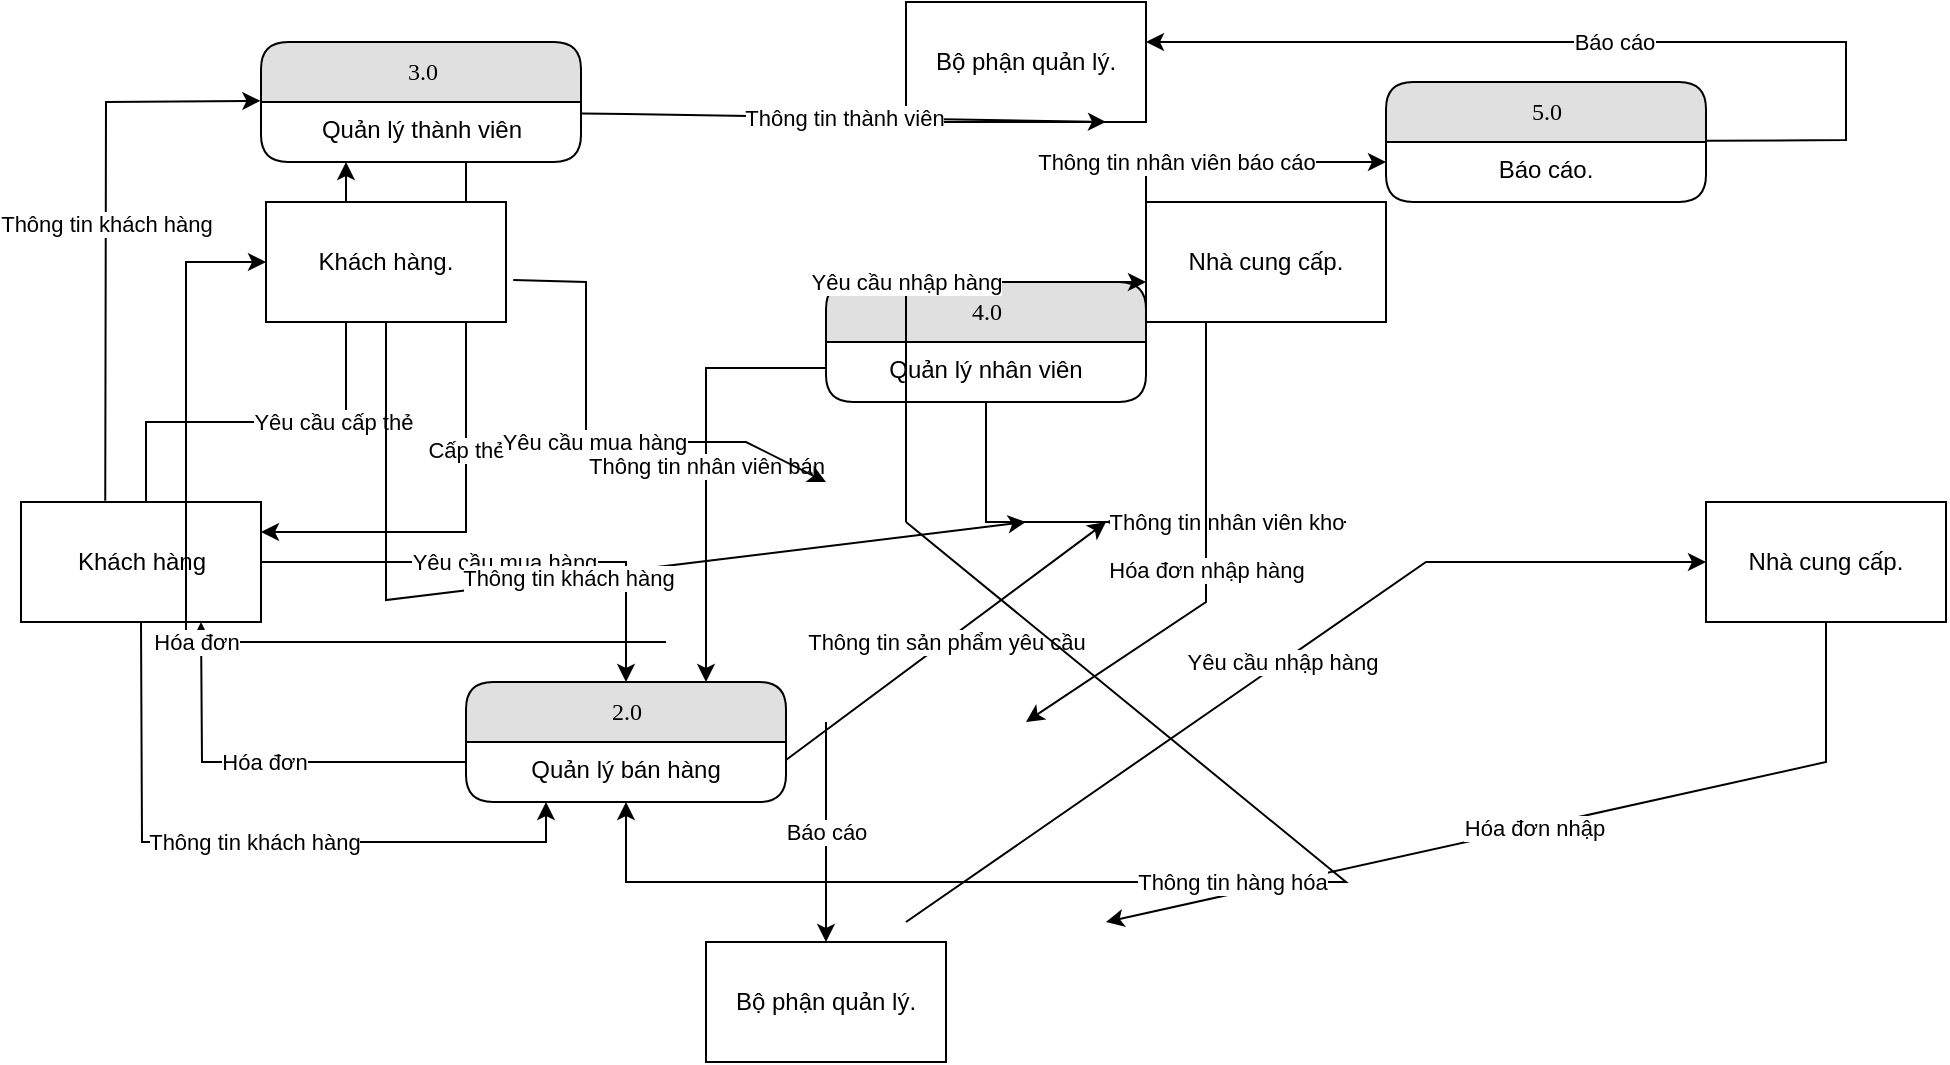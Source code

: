 <mxfile version="20.5.3" type="github">
  <diagram name="Page-1" id="b520641d-4fe3-3701-9064-5fc419738815">
    <mxGraphModel dx="1038" dy="539" grid="0" gridSize="10" guides="1" tooltips="1" connect="1" arrows="1" fold="1" page="1" pageScale="1" pageWidth="1100" pageHeight="850" background="none" math="0" shadow="0">
      <root>
        <mxCell id="0" />
        <mxCell id="1" parent="0" />
        <mxCell id="EhshdQfCyrl62s5Rfig4-1" value="Nhà cung cấp." style="rounded=0;whiteSpace=wrap;html=1;" vertex="1" parent="1">
          <mxGeometry x="920" y="270" width="120" height="60" as="geometry" />
        </mxCell>
        <mxCell id="EhshdQfCyrl62s5Rfig4-2" value="" style="endArrow=classic;html=1;rounded=0;exitX=0.5;exitY=0;exitDx=0;exitDy=0;entryX=0;entryY=0.5;entryDx=0;entryDy=0;" edge="1" parent="1" source="21ea969265ad0168-26" target="EhshdQfCyrl62s5Rfig4-1">
          <mxGeometry relative="1" as="geometry">
            <mxPoint x="520" y="480" as="sourcePoint" />
            <mxPoint x="620" y="480" as="targetPoint" />
            <Array as="points">
              <mxPoint x="780" y="300" />
            </Array>
          </mxGeometry>
        </mxCell>
        <mxCell id="EhshdQfCyrl62s5Rfig4-3" value="Yêu cầu nhập hàng" style="edgeLabel;resizable=0;html=1;align=center;verticalAlign=middle;" connectable="0" vertex="1" parent="EhshdQfCyrl62s5Rfig4-2">
          <mxGeometry relative="1" as="geometry" />
        </mxCell>
        <mxCell id="EhshdQfCyrl62s5Rfig4-4" value="" style="endArrow=classic;html=1;rounded=0;entryX=1;entryY=0.5;entryDx=0;entryDy=0;exitX=0.5;exitY=1;exitDx=0;exitDy=0;" edge="1" parent="1" source="EhshdQfCyrl62s5Rfig4-1" target="21ea969265ad0168-27">
          <mxGeometry relative="1" as="geometry">
            <mxPoint x="520" y="480" as="sourcePoint" />
            <mxPoint x="620" y="480" as="targetPoint" />
            <Array as="points">
              <mxPoint x="980" y="400" />
            </Array>
          </mxGeometry>
        </mxCell>
        <mxCell id="EhshdQfCyrl62s5Rfig4-5" value="Hóa đơn nhập" style="edgeLabel;resizable=0;html=1;align=center;verticalAlign=middle;" connectable="0" vertex="1" parent="EhshdQfCyrl62s5Rfig4-4">
          <mxGeometry relative="1" as="geometry" />
        </mxCell>
        <mxCell id="EhshdQfCyrl62s5Rfig4-6" value="2.0" style="swimlane;html=1;fontStyle=0;childLayout=stackLayout;horizontal=1;startSize=30;fillColor=#e0e0e0;horizontalStack=0;resizeParent=1;resizeLast=0;collapsible=1;marginBottom=0;swimlaneFillColor=#ffffff;align=center;rounded=1;shadow=0;comic=0;labelBackgroundColor=none;strokeWidth=1;fontFamily=Verdana;fontSize=12" vertex="1" parent="1">
          <mxGeometry x="300" y="360" width="160" height="60" as="geometry" />
        </mxCell>
        <mxCell id="EhshdQfCyrl62s5Rfig4-7" value="Quản lý bán hàng" style="text;html=1;strokeColor=none;fillColor=none;spacingLeft=4;spacingRight=4;whiteSpace=wrap;overflow=hidden;rotatable=0;points=[[0,0.5],[1,0.5]];portConstraint=eastwest;align=center;" vertex="1" parent="EhshdQfCyrl62s5Rfig4-6">
          <mxGeometry y="30" width="160" height="26" as="geometry" />
        </mxCell>
        <mxCell id="EhshdQfCyrl62s5Rfig4-8" value="" style="endArrow=classic;html=1;rounded=0;entryX=0;entryY=0.5;entryDx=0;entryDy=0;" edge="1" parent="1" target="21ea969265ad0168-27">
          <mxGeometry relative="1" as="geometry">
            <mxPoint x="460" y="399" as="sourcePoint" />
            <mxPoint x="620" y="280" as="targetPoint" />
          </mxGeometry>
        </mxCell>
        <mxCell id="EhshdQfCyrl62s5Rfig4-9" value="Thông tin sản phẩm yêu cầu" style="edgeLabel;resizable=0;html=1;align=center;verticalAlign=middle;" connectable="0" vertex="1" parent="EhshdQfCyrl62s5Rfig4-8">
          <mxGeometry relative="1" as="geometry" />
        </mxCell>
        <mxCell id="EhshdQfCyrl62s5Rfig4-11" value="" style="endArrow=classic;html=1;rounded=0;exitX=0.25;exitY=1;exitDx=0;exitDy=0;entryX=0.5;entryY=1;entryDx=0;entryDy=0;" edge="1" parent="1" source="21ea969265ad0168-26" target="EhshdQfCyrl62s5Rfig4-6">
          <mxGeometry relative="1" as="geometry">
            <mxPoint x="520" y="280" as="sourcePoint" />
            <mxPoint x="620" y="280" as="targetPoint" />
            <Array as="points">
              <mxPoint x="740" y="460" />
              <mxPoint x="560" y="460" />
              <mxPoint x="380" y="460" />
            </Array>
          </mxGeometry>
        </mxCell>
        <mxCell id="EhshdQfCyrl62s5Rfig4-12" value="Thông tin hàng hóa" style="edgeLabel;resizable=0;html=1;align=center;verticalAlign=middle;" connectable="0" vertex="1" parent="EhshdQfCyrl62s5Rfig4-11">
          <mxGeometry relative="1" as="geometry" />
        </mxCell>
        <mxCell id="EhshdQfCyrl62s5Rfig4-13" value="Khách hàng" style="rounded=0;whiteSpace=wrap;html=1;" vertex="1" parent="1">
          <mxGeometry x="77.5" y="270" width="120" height="60" as="geometry" />
        </mxCell>
        <mxCell id="EhshdQfCyrl62s5Rfig4-14" value="" style="endArrow=classic;html=1;rounded=0;exitX=1;exitY=0.5;exitDx=0;exitDy=0;entryX=0.5;entryY=0;entryDx=0;entryDy=0;" edge="1" parent="1" source="EhshdQfCyrl62s5Rfig4-13" target="EhshdQfCyrl62s5Rfig4-6">
          <mxGeometry relative="1" as="geometry">
            <mxPoint x="520" y="280" as="sourcePoint" />
            <mxPoint x="620" y="280" as="targetPoint" />
            <Array as="points">
              <mxPoint x="380" y="300" />
            </Array>
          </mxGeometry>
        </mxCell>
        <mxCell id="EhshdQfCyrl62s5Rfig4-15" value="Yêu cầu mua hàng" style="edgeLabel;resizable=0;html=1;align=center;verticalAlign=middle;" connectable="0" vertex="1" parent="EhshdQfCyrl62s5Rfig4-14">
          <mxGeometry relative="1" as="geometry" />
        </mxCell>
        <mxCell id="EhshdQfCyrl62s5Rfig4-16" value="" style="endArrow=classic;html=1;rounded=0;exitX=0.5;exitY=1;exitDx=0;exitDy=0;entryX=0.25;entryY=1;entryDx=0;entryDy=0;" edge="1" parent="1" source="EhshdQfCyrl62s5Rfig4-13" target="EhshdQfCyrl62s5Rfig4-6">
          <mxGeometry relative="1" as="geometry">
            <mxPoint x="70" y="340" as="sourcePoint" />
            <mxPoint x="620" y="280" as="targetPoint" />
            <Array as="points">
              <mxPoint x="138" y="440" />
              <mxPoint x="340" y="440" />
            </Array>
          </mxGeometry>
        </mxCell>
        <mxCell id="EhshdQfCyrl62s5Rfig4-17" value="Thông tin khách hàng" style="edgeLabel;resizable=0;html=1;align=center;verticalAlign=middle;" connectable="0" vertex="1" parent="EhshdQfCyrl62s5Rfig4-16">
          <mxGeometry relative="1" as="geometry" />
        </mxCell>
        <mxCell id="EhshdQfCyrl62s5Rfig4-18" value="" style="endArrow=classic;html=1;rounded=0;entryX=0.75;entryY=1;entryDx=0;entryDy=0;" edge="1" parent="1" target="EhshdQfCyrl62s5Rfig4-13">
          <mxGeometry relative="1" as="geometry">
            <mxPoint x="300" y="400" as="sourcePoint" />
            <mxPoint x="300" y="400" as="targetPoint" />
            <Array as="points">
              <mxPoint x="168" y="400" />
            </Array>
          </mxGeometry>
        </mxCell>
        <mxCell id="EhshdQfCyrl62s5Rfig4-19" value="Hóa đơn" style="edgeLabel;resizable=0;html=1;align=center;verticalAlign=middle;" connectable="0" vertex="1" parent="EhshdQfCyrl62s5Rfig4-18">
          <mxGeometry relative="1" as="geometry" />
        </mxCell>
        <mxCell id="EhshdQfCyrl62s5Rfig4-20" value="4.0" style="swimlane;html=1;fontStyle=0;childLayout=stackLayout;horizontal=1;startSize=30;fillColor=#e0e0e0;horizontalStack=0;resizeParent=1;resizeLast=0;collapsible=1;marginBottom=0;swimlaneFillColor=#ffffff;align=center;rounded=1;shadow=0;comic=0;labelBackgroundColor=none;strokeWidth=1;fontFamily=Verdana;fontSize=12" vertex="1" parent="1">
          <mxGeometry x="480" y="160" width="160" height="60" as="geometry" />
        </mxCell>
        <mxCell id="EhshdQfCyrl62s5Rfig4-21" value="Quản lý nhân viên" style="text;html=1;strokeColor=none;fillColor=none;spacingLeft=4;spacingRight=4;whiteSpace=wrap;overflow=hidden;rotatable=0;points=[[0,0.5],[1,0.5]];portConstraint=eastwest;align=center;" vertex="1" parent="EhshdQfCyrl62s5Rfig4-20">
          <mxGeometry y="30" width="160" height="26" as="geometry" />
        </mxCell>
        <mxCell id="EhshdQfCyrl62s5Rfig4-22" value="" style="endArrow=classic;html=1;rounded=0;entryX=0.75;entryY=0;entryDx=0;entryDy=0;exitX=0;exitY=0.5;exitDx=0;exitDy=0;" edge="1" parent="1" source="EhshdQfCyrl62s5Rfig4-21" target="EhshdQfCyrl62s5Rfig4-6">
          <mxGeometry relative="1" as="geometry">
            <mxPoint x="520" y="280" as="sourcePoint" />
            <mxPoint x="620" y="280" as="targetPoint" />
            <Array as="points">
              <mxPoint x="420" y="203" />
              <mxPoint x="420" y="240" />
            </Array>
          </mxGeometry>
        </mxCell>
        <mxCell id="EhshdQfCyrl62s5Rfig4-23" value="Thông tin nhân viên bán" style="edgeLabel;resizable=0;html=1;align=center;verticalAlign=middle;" connectable="0" vertex="1" parent="EhshdQfCyrl62s5Rfig4-22">
          <mxGeometry relative="1" as="geometry" />
        </mxCell>
        <mxCell id="EhshdQfCyrl62s5Rfig4-24" value="5.0" style="swimlane;html=1;fontStyle=0;childLayout=stackLayout;horizontal=1;startSize=30;fillColor=#e0e0e0;horizontalStack=0;resizeParent=1;resizeLast=0;collapsible=1;marginBottom=0;swimlaneFillColor=#ffffff;align=center;rounded=1;shadow=0;comic=0;labelBackgroundColor=none;strokeWidth=1;fontFamily=Verdana;fontSize=12" vertex="1" parent="1">
          <mxGeometry x="760" y="60" width="160" height="60" as="geometry" />
        </mxCell>
        <mxCell id="EhshdQfCyrl62s5Rfig4-25" value="Báo cáo." style="text;html=1;strokeColor=none;fillColor=none;spacingLeft=4;spacingRight=4;whiteSpace=wrap;overflow=hidden;rotatable=0;points=[[0,0.5],[1,0.5]];portConstraint=eastwest;align=center;" vertex="1" parent="EhshdQfCyrl62s5Rfig4-24">
          <mxGeometry y="30" width="160" height="26" as="geometry" />
        </mxCell>
        <mxCell id="EhshdQfCyrl62s5Rfig4-26" value="Bộ phận quản lý." style="rounded=0;whiteSpace=wrap;html=1;" vertex="1" parent="1">
          <mxGeometry x="520" y="20" width="120" height="60" as="geometry" />
        </mxCell>
        <mxCell id="EhshdQfCyrl62s5Rfig4-27" value="" style="endArrow=classic;html=1;rounded=0;exitX=1.003;exitY=-0.023;exitDx=0;exitDy=0;exitPerimeter=0;" edge="1" parent="1" source="EhshdQfCyrl62s5Rfig4-25">
          <mxGeometry relative="1" as="geometry">
            <mxPoint x="520" y="280" as="sourcePoint" />
            <mxPoint x="640" y="40" as="targetPoint" />
            <Array as="points">
              <mxPoint x="990" y="89" />
              <mxPoint x="990" y="40" />
            </Array>
          </mxGeometry>
        </mxCell>
        <mxCell id="EhshdQfCyrl62s5Rfig4-28" value="Báo cáo" style="edgeLabel;resizable=0;html=1;align=center;verticalAlign=middle;" connectable="0" vertex="1" parent="EhshdQfCyrl62s5Rfig4-27">
          <mxGeometry relative="1" as="geometry" />
        </mxCell>
        <mxCell id="EhshdQfCyrl62s5Rfig4-29" value="" style="endArrow=classic;html=1;rounded=0;" edge="1" parent="1">
          <mxGeometry relative="1" as="geometry">
            <mxPoint x="640" y="190" as="sourcePoint" />
            <mxPoint x="760" y="100" as="targetPoint" />
            <Array as="points">
              <mxPoint x="640" y="100" />
            </Array>
          </mxGeometry>
        </mxCell>
        <mxCell id="EhshdQfCyrl62s5Rfig4-30" value="Thông tin nhân viên báo cáo" style="edgeLabel;resizable=0;html=1;align=center;verticalAlign=middle;" connectable="0" vertex="1" parent="EhshdQfCyrl62s5Rfig4-29">
          <mxGeometry relative="1" as="geometry" />
        </mxCell>
        <mxCell id="EhshdQfCyrl62s5Rfig4-31" value="" style="endArrow=classic;html=1;rounded=0;entryX=0.25;entryY=0;entryDx=0;entryDy=0;exitX=0.5;exitY=1;exitDx=0;exitDy=0;" edge="1" parent="1" source="EhshdQfCyrl62s5Rfig4-20" target="21ea969265ad0168-26">
          <mxGeometry relative="1" as="geometry">
            <mxPoint x="520" y="280" as="sourcePoint" />
            <mxPoint x="620" y="280" as="targetPoint" />
            <Array as="points">
              <mxPoint x="560" y="280" />
              <mxPoint x="740" y="280" />
            </Array>
          </mxGeometry>
        </mxCell>
        <mxCell id="EhshdQfCyrl62s5Rfig4-32" value="Thông tin nhân viên kho" style="edgeLabel;resizable=0;html=1;align=center;verticalAlign=middle;" connectable="0" vertex="1" parent="EhshdQfCyrl62s5Rfig4-31">
          <mxGeometry relative="1" as="geometry" />
        </mxCell>
        <mxCell id="EhshdQfCyrl62s5Rfig4-33" value="3.0" style="swimlane;html=1;fontStyle=0;childLayout=stackLayout;horizontal=1;startSize=30;fillColor=#e0e0e0;horizontalStack=0;resizeParent=1;resizeLast=0;collapsible=1;marginBottom=0;swimlaneFillColor=#ffffff;align=center;rounded=1;shadow=0;comic=0;labelBackgroundColor=none;strokeWidth=1;fontFamily=Verdana;fontSize=12" vertex="1" parent="1">
          <mxGeometry x="197.5" y="40" width="160" height="60" as="geometry" />
        </mxCell>
        <mxCell id="EhshdQfCyrl62s5Rfig4-34" value="Quản lý thành viên" style="text;html=1;strokeColor=none;fillColor=none;spacingLeft=4;spacingRight=4;whiteSpace=wrap;overflow=hidden;rotatable=0;points=[[0,0.5],[1,0.5]];portConstraint=eastwest;align=center;" vertex="1" parent="EhshdQfCyrl62s5Rfig4-33">
          <mxGeometry y="30" width="160" height="26" as="geometry" />
        </mxCell>
        <mxCell id="EhshdQfCyrl62s5Rfig4-35" value="" style="endArrow=classic;html=1;rounded=0;" edge="1" parent="1">
          <mxGeometry relative="1" as="geometry">
            <mxPoint x="140" y="270" as="sourcePoint" />
            <mxPoint x="240" y="100" as="targetPoint" />
            <Array as="points">
              <mxPoint x="140" y="230" />
              <mxPoint x="240" y="230" />
            </Array>
          </mxGeometry>
        </mxCell>
        <mxCell id="EhshdQfCyrl62s5Rfig4-36" value="Yêu cầu cấp thẻ&amp;nbsp;" style="edgeLabel;resizable=0;html=1;align=center;verticalAlign=middle;" connectable="0" vertex="1" parent="EhshdQfCyrl62s5Rfig4-35">
          <mxGeometry relative="1" as="geometry" />
        </mxCell>
        <mxCell id="EhshdQfCyrl62s5Rfig4-37" value="" style="endArrow=classic;html=1;rounded=0;exitX=0.351;exitY=-0.01;exitDx=0;exitDy=0;exitPerimeter=0;entryX=-0.002;entryY=-0.023;entryDx=0;entryDy=0;entryPerimeter=0;" edge="1" parent="1" source="EhshdQfCyrl62s5Rfig4-13" target="EhshdQfCyrl62s5Rfig4-34">
          <mxGeometry relative="1" as="geometry">
            <mxPoint x="520" y="280" as="sourcePoint" />
            <mxPoint x="620" y="280" as="targetPoint" />
            <Array as="points">
              <mxPoint x="120" y="70" />
            </Array>
          </mxGeometry>
        </mxCell>
        <mxCell id="EhshdQfCyrl62s5Rfig4-38" value="Thông tin khách hàng" style="edgeLabel;resizable=0;html=1;align=center;verticalAlign=middle;" connectable="0" vertex="1" parent="EhshdQfCyrl62s5Rfig4-37">
          <mxGeometry relative="1" as="geometry" />
        </mxCell>
        <mxCell id="EhshdQfCyrl62s5Rfig4-39" value="" style="endArrow=classic;html=1;rounded=0;entryX=1;entryY=0.25;entryDx=0;entryDy=0;" edge="1" parent="1" target="EhshdQfCyrl62s5Rfig4-13">
          <mxGeometry relative="1" as="geometry">
            <mxPoint x="300" y="100" as="sourcePoint" />
            <mxPoint x="620" y="280" as="targetPoint" />
            <Array as="points">
              <mxPoint x="300" y="285" />
            </Array>
          </mxGeometry>
        </mxCell>
        <mxCell id="EhshdQfCyrl62s5Rfig4-40" value="Cấp thẻ" style="edgeLabel;resizable=0;html=1;align=center;verticalAlign=middle;" connectable="0" vertex="1" parent="EhshdQfCyrl62s5Rfig4-39">
          <mxGeometry relative="1" as="geometry" />
        </mxCell>
        <mxCell id="EhshdQfCyrl62s5Rfig4-41" value="" style="endArrow=classic;html=1;rounded=0;exitX=1.003;exitY=0.223;exitDx=0;exitDy=0;exitPerimeter=0;entryX=0.604;entryY=-0.1;entryDx=0;entryDy=0;entryPerimeter=0;" edge="1" parent="1" source="EhshdQfCyrl62s5Rfig4-34" target="21ea969265ad0168-30">
          <mxGeometry relative="1" as="geometry">
            <mxPoint x="520" y="80" as="sourcePoint" />
            <mxPoint x="620" y="80" as="targetPoint" />
            <Array as="points">
              <mxPoint x="380" y="76" />
            </Array>
          </mxGeometry>
        </mxCell>
        <mxCell id="EhshdQfCyrl62s5Rfig4-42" value="Thông tin thành viên" style="edgeLabel;resizable=0;html=1;align=center;verticalAlign=middle;" connectable="0" vertex="1" parent="EhshdQfCyrl62s5Rfig4-41">
          <mxGeometry relative="1" as="geometry" />
        </mxCell>
        <mxCell id="0MAC11lWHvuXaI_cLpDw-1" value="Nhà cung cấp." style="rounded=0;whiteSpace=wrap;html=1;" vertex="1" parent="1">
          <mxGeometry x="640" y="120" width="120" height="60" as="geometry" />
        </mxCell>
        <mxCell id="0MAC11lWHvuXaI_cLpDw-2" value="Khách hàng." style="rounded=0;whiteSpace=wrap;html=1;" vertex="1" parent="1">
          <mxGeometry x="200" y="120" width="120" height="60" as="geometry" />
        </mxCell>
        <mxCell id="0MAC11lWHvuXaI_cLpDw-3" value="Bộ phận quản lý." style="rounded=0;whiteSpace=wrap;html=1;" vertex="1" parent="1">
          <mxGeometry x="420" y="490" width="120" height="60" as="geometry" />
        </mxCell>
        <mxCell id="0MAC11lWHvuXaI_cLpDw-4" value="" style="endArrow=classic;html=1;rounded=0;exitX=1.03;exitY=0.65;exitDx=0;exitDy=0;entryX=0.25;entryY=0;entryDx=0;entryDy=0;exitPerimeter=0;" edge="1" parent="1" source="0MAC11lWHvuXaI_cLpDw-2">
          <mxGeometry relative="1" as="geometry">
            <mxPoint x="320" y="130" as="sourcePoint" />
            <mxPoint x="480" y="260" as="targetPoint" />
            <Array as="points">
              <mxPoint x="360" y="160" />
              <mxPoint x="360" y="200" />
              <mxPoint x="360" y="240" />
              <mxPoint x="440" y="240" />
            </Array>
          </mxGeometry>
        </mxCell>
        <mxCell id="0MAC11lWHvuXaI_cLpDw-5" value="Yêu cầu mua hàng" style="edgeLabel;resizable=0;html=1;align=center;verticalAlign=middle;" connectable="0" vertex="1" parent="0MAC11lWHvuXaI_cLpDw-4">
          <mxGeometry relative="1" as="geometry" />
        </mxCell>
        <mxCell id="0MAC11lWHvuXaI_cLpDw-8" value="" style="endArrow=classic;html=1;rounded=0;exitX=0.5;exitY=1;exitDx=0;exitDy=0;entryX=0;entryY=0.5;entryDx=0;entryDy=0;" edge="1" parent="1" source="0MAC11lWHvuXaI_cLpDw-2">
          <mxGeometry relative="1" as="geometry">
            <mxPoint x="480" y="280" as="sourcePoint" />
            <mxPoint x="580" y="280" as="targetPoint" />
            <Array as="points">
              <mxPoint x="260" y="319" />
            </Array>
          </mxGeometry>
        </mxCell>
        <mxCell id="0MAC11lWHvuXaI_cLpDw-9" value="Thông tin khách hàng" style="edgeLabel;resizable=0;html=1;align=center;verticalAlign=middle;" connectable="0" vertex="1" parent="0MAC11lWHvuXaI_cLpDw-8">
          <mxGeometry relative="1" as="geometry" />
        </mxCell>
        <mxCell id="0MAC11lWHvuXaI_cLpDw-10" value="" style="endArrow=classic;html=1;rounded=0;entryX=0;entryY=0.5;entryDx=0;entryDy=0;" edge="1" parent="1" target="0MAC11lWHvuXaI_cLpDw-2">
          <mxGeometry relative="1" as="geometry">
            <mxPoint x="400" y="340" as="sourcePoint" />
            <mxPoint x="190" y="330" as="targetPoint" />
            <Array as="points">
              <mxPoint x="240" y="340" />
              <mxPoint x="160" y="340" />
              <mxPoint x="160" y="150" />
            </Array>
          </mxGeometry>
        </mxCell>
        <mxCell id="0MAC11lWHvuXaI_cLpDw-11" value="Hóa đơn" style="edgeLabel;resizable=0;html=1;align=center;verticalAlign=middle;" connectable="0" vertex="1" parent="0MAC11lWHvuXaI_cLpDw-10">
          <mxGeometry relative="1" as="geometry" />
        </mxCell>
        <mxCell id="0MAC11lWHvuXaI_cLpDw-12" value="" style="endArrow=classic;html=1;rounded=0;" edge="1" parent="1">
          <mxGeometry relative="1" as="geometry">
            <mxPoint x="520" y="280" as="sourcePoint" />
            <mxPoint x="640" y="160" as="targetPoint" />
            <Array as="points">
              <mxPoint x="520" y="160" />
            </Array>
          </mxGeometry>
        </mxCell>
        <mxCell id="0MAC11lWHvuXaI_cLpDw-13" value="Yêu cầu nhập hàng" style="edgeLabel;resizable=0;html=1;align=center;verticalAlign=middle;" connectable="0" vertex="1" parent="0MAC11lWHvuXaI_cLpDw-12">
          <mxGeometry relative="1" as="geometry" />
        </mxCell>
        <mxCell id="0MAC11lWHvuXaI_cLpDw-14" value="" style="endArrow=classic;html=1;rounded=0;entryX=1;entryY=0.5;entryDx=0;entryDy=0;exitX=0.25;exitY=1;exitDx=0;exitDy=0;" edge="1" parent="1" source="0MAC11lWHvuXaI_cLpDw-1">
          <mxGeometry relative="1" as="geometry">
            <mxPoint x="480" y="380" as="sourcePoint" />
            <mxPoint x="580" y="380" as="targetPoint" />
            <Array as="points">
              <mxPoint x="670" y="320" />
            </Array>
          </mxGeometry>
        </mxCell>
        <mxCell id="0MAC11lWHvuXaI_cLpDw-15" value="Hóa đơn nhập hàng" style="edgeLabel;resizable=0;html=1;align=center;verticalAlign=middle;" connectable="0" vertex="1" parent="0MAC11lWHvuXaI_cLpDw-14">
          <mxGeometry relative="1" as="geometry" />
        </mxCell>
        <mxCell id="0MAC11lWHvuXaI_cLpDw-16" value="" style="endArrow=classic;html=1;rounded=0;exitX=0.5;exitY=1;exitDx=0;exitDy=0;entryX=0.5;entryY=0;entryDx=0;entryDy=0;" edge="1" parent="1" target="0MAC11lWHvuXaI_cLpDw-3">
          <mxGeometry relative="1" as="geometry">
            <mxPoint x="480" y="380" as="sourcePoint" />
            <mxPoint x="580" y="380" as="targetPoint" />
          </mxGeometry>
        </mxCell>
        <mxCell id="0MAC11lWHvuXaI_cLpDw-17" value="Báo cáo" style="edgeLabel;resizable=0;html=1;align=center;verticalAlign=middle;" connectable="0" vertex="1" parent="0MAC11lWHvuXaI_cLpDw-16">
          <mxGeometry relative="1" as="geometry" />
        </mxCell>
      </root>
    </mxGraphModel>
  </diagram>
</mxfile>
